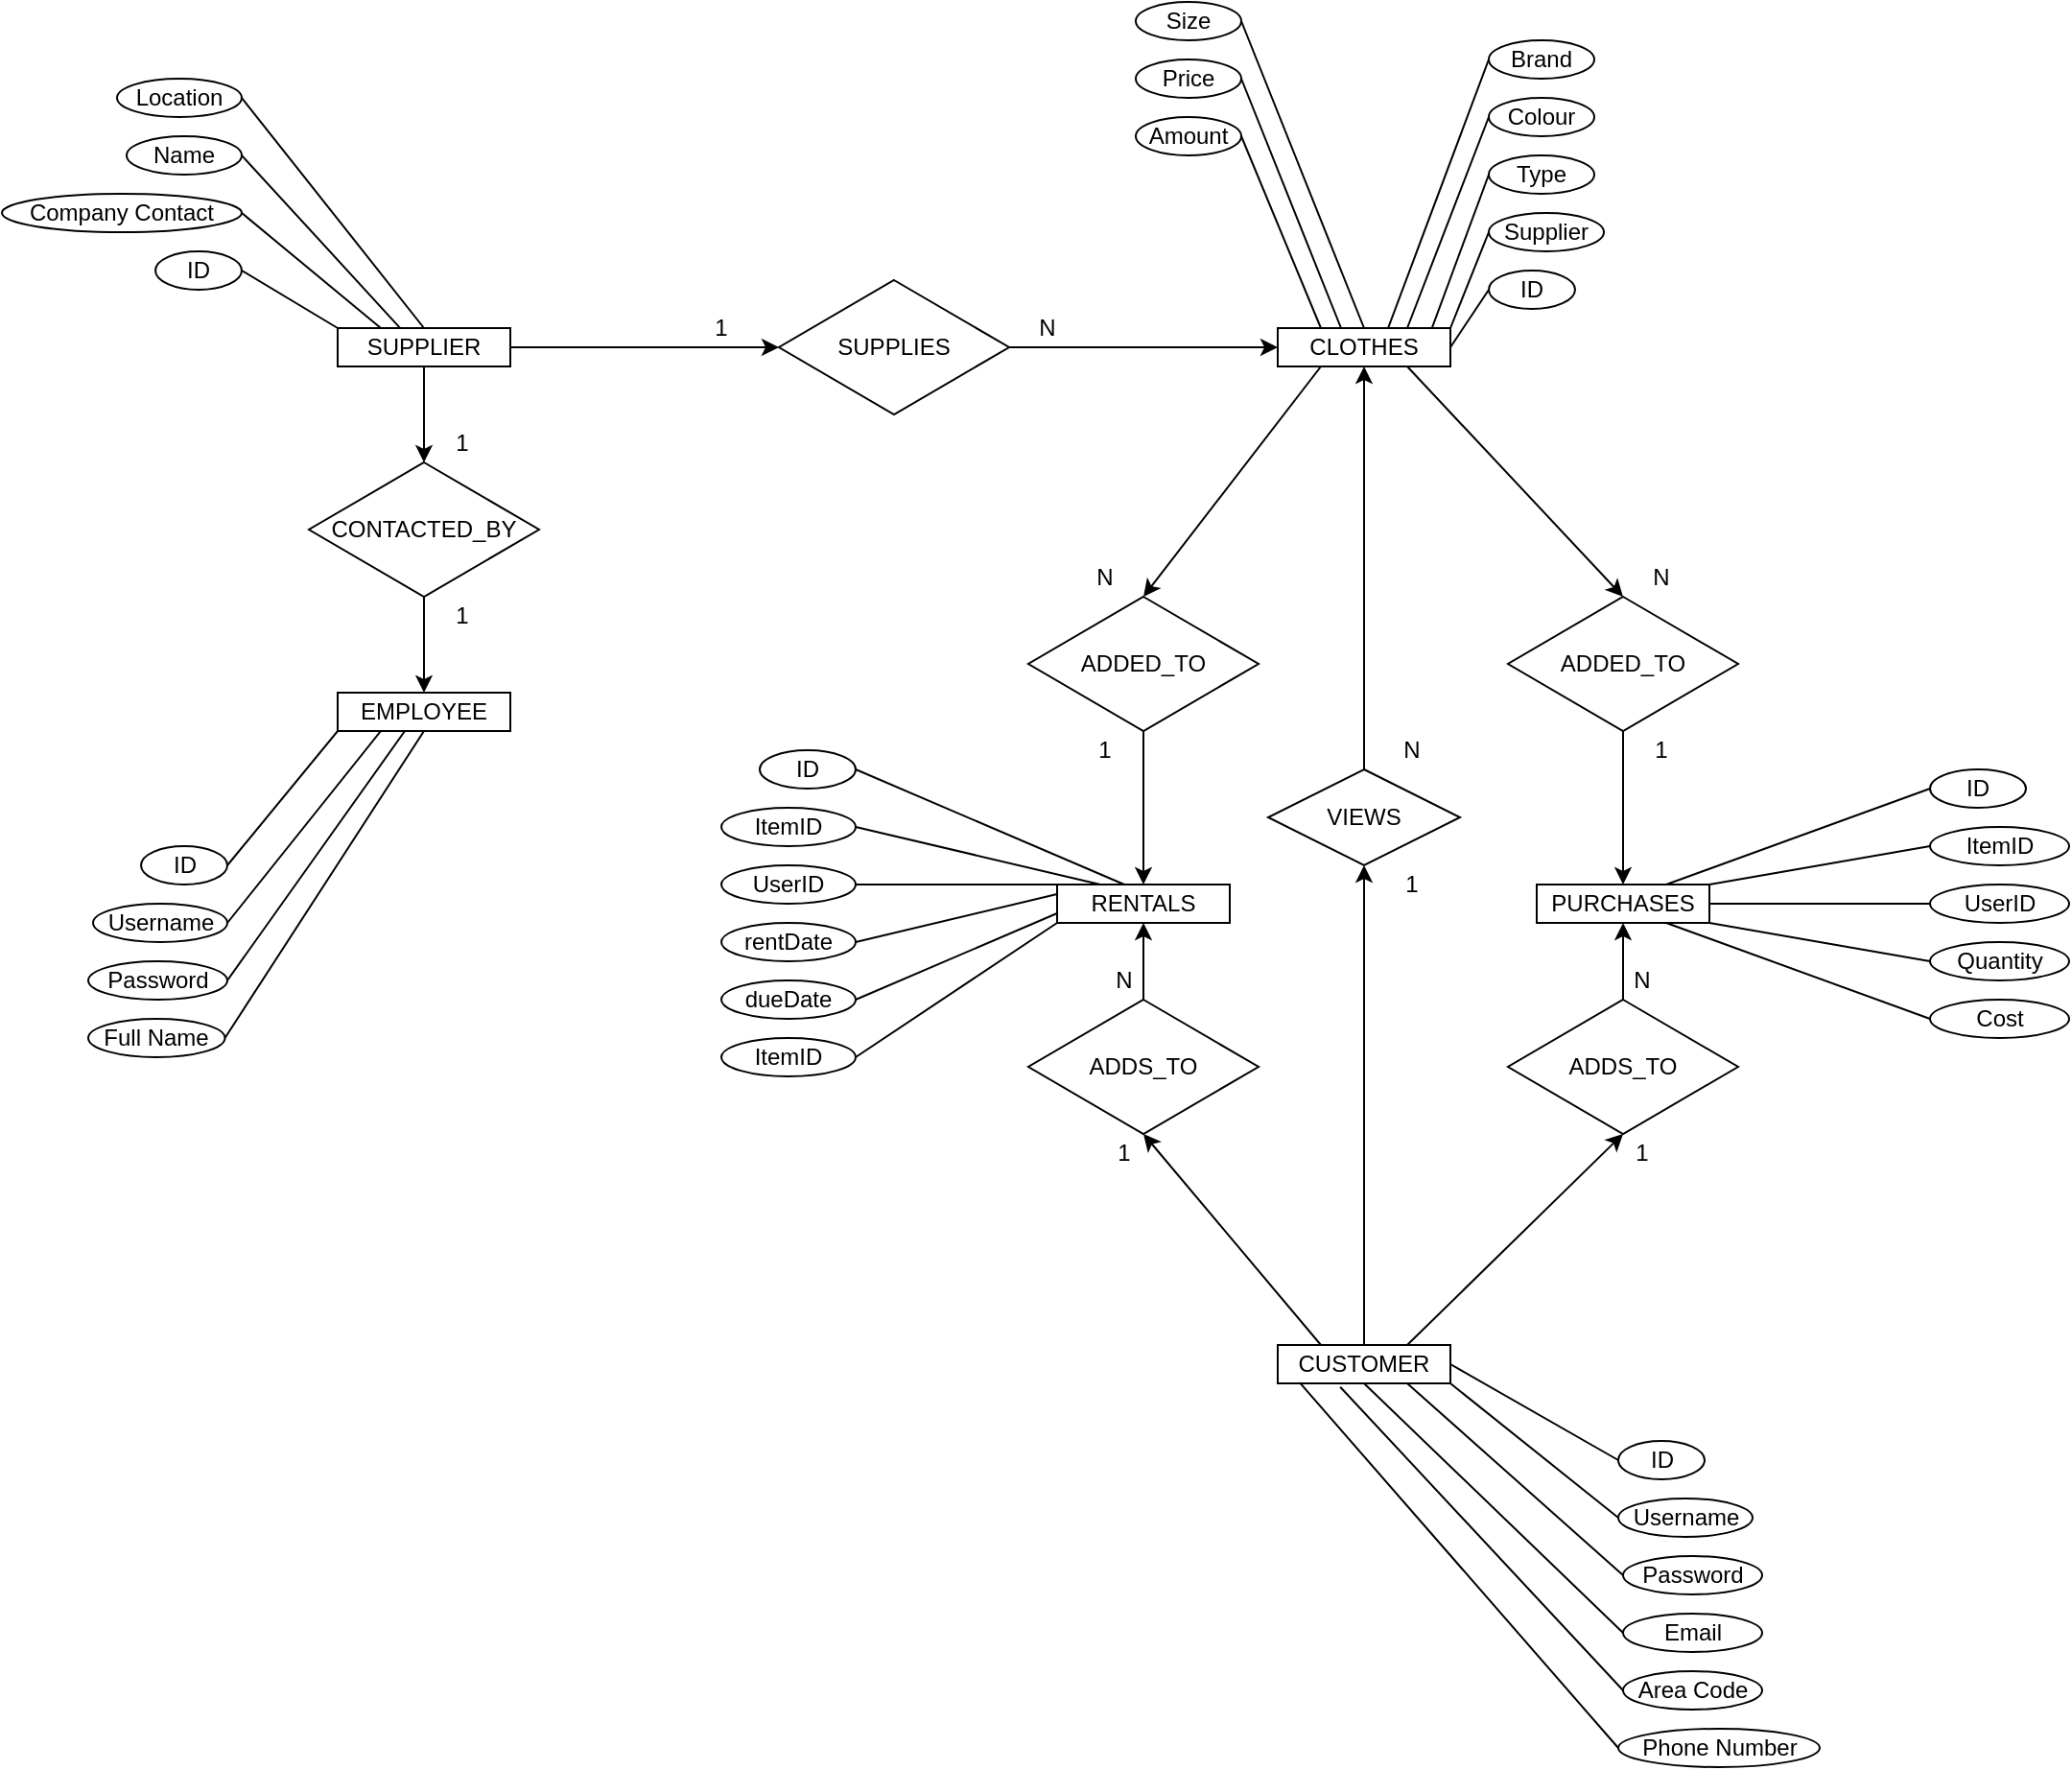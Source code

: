 <mxfile version="14.4.3" type="device"><diagram id="-iYd_mh0M1YZAxOvUS-S" name="Page-1"><mxGraphModel dx="2877" dy="2181" grid="1" gridSize="10" guides="1" tooltips="1" connect="1" arrows="1" fold="1" page="1" pageScale="1" pageWidth="827" pageHeight="1169" math="0" shadow="0"><root><mxCell id="0"/><mxCell id="1" parent="0"/><mxCell id="6qy9V_EAO_yQbu2aulHG-1" value="EMPLOYEE" style="rounded=0;whiteSpace=wrap;html=1;" parent="1" vertex="1"><mxGeometry x="-30" y="290" width="90" height="20" as="geometry"/></mxCell><mxCell id="PSQdTqkERITxAjp16UzW-3" style="edgeStyle=orthogonalEdgeStyle;rounded=0;orthogonalLoop=1;jettySize=auto;html=1;exitX=0.5;exitY=1;exitDx=0;exitDy=0;entryX=0.5;entryY=0;entryDx=0;entryDy=0;" edge="1" parent="1" source="6qy9V_EAO_yQbu2aulHG-2" target="6qy9V_EAO_yQbu2aulHG-8"><mxGeometry relative="1" as="geometry"/></mxCell><mxCell id="6qy9V_EAO_yQbu2aulHG-2" value="SUPPLIER" style="rounded=0;whiteSpace=wrap;html=1;" parent="1" vertex="1"><mxGeometry x="-30" y="100" width="90" height="20" as="geometry"/></mxCell><mxCell id="PSQdTqkERITxAjp16UzW-52" style="edgeStyle=orthogonalEdgeStyle;rounded=0;orthogonalLoop=1;jettySize=auto;html=1;exitX=0.5;exitY=0;exitDx=0;exitDy=0;entryX=0.5;entryY=1;entryDx=0;entryDy=0;" edge="1" parent="1" source="6qy9V_EAO_yQbu2aulHG-3" target="PSQdTqkERITxAjp16UzW-47"><mxGeometry relative="1" as="geometry"/></mxCell><mxCell id="6qy9V_EAO_yQbu2aulHG-3" value="CUSTOMER" style="rounded=0;whiteSpace=wrap;html=1;" parent="1" vertex="1"><mxGeometry x="460" y="630" width="90" height="20" as="geometry"/></mxCell><mxCell id="6qy9V_EAO_yQbu2aulHG-6" value="CLOTHES" style="rounded=0;whiteSpace=wrap;html=1;" parent="1" vertex="1"><mxGeometry x="460" y="100" width="90" height="20" as="geometry"/></mxCell><mxCell id="PSQdTqkERITxAjp16UzW-4" style="edgeStyle=orthogonalEdgeStyle;rounded=0;orthogonalLoop=1;jettySize=auto;html=1;exitX=0.5;exitY=1;exitDx=0;exitDy=0;entryX=0.5;entryY=0;entryDx=0;entryDy=0;" edge="1" parent="1" source="6qy9V_EAO_yQbu2aulHG-8" target="6qy9V_EAO_yQbu2aulHG-1"><mxGeometry relative="1" as="geometry"/></mxCell><mxCell id="6qy9V_EAO_yQbu2aulHG-8" value="CONTACTED_BY" style="rhombus;whiteSpace=wrap;html=1;" parent="1" vertex="1"><mxGeometry x="-45" y="170" width="120" height="70" as="geometry"/></mxCell><mxCell id="6qy9V_EAO_yQbu2aulHG-14" value="ID" style="ellipse;whiteSpace=wrap;html=1;" parent="1" vertex="1"><mxGeometry x="-132.5" y="370" width="45" height="20" as="geometry"/></mxCell><mxCell id="6qy9V_EAO_yQbu2aulHG-16" value="Username" style="ellipse;whiteSpace=wrap;html=1;" parent="1" vertex="1"><mxGeometry x="-157.5" y="400" width="70" height="20" as="geometry"/></mxCell><mxCell id="6qy9V_EAO_yQbu2aulHG-17" value="Password" style="ellipse;whiteSpace=wrap;html=1;" parent="1" vertex="1"><mxGeometry x="-160" y="430" width="72.5" height="20" as="geometry"/></mxCell><mxCell id="6qy9V_EAO_yQbu2aulHG-18" value="Full Name" style="ellipse;whiteSpace=wrap;html=1;" parent="1" vertex="1"><mxGeometry x="-160" y="460" width="71.25" height="20" as="geometry"/></mxCell><mxCell id="6qy9V_EAO_yQbu2aulHG-23" value="ID" style="ellipse;whiteSpace=wrap;html=1;" parent="1" vertex="1"><mxGeometry x="-125" y="60" width="45" height="20" as="geometry"/></mxCell><mxCell id="6qy9V_EAO_yQbu2aulHG-24" value="Company Contact" style="ellipse;whiteSpace=wrap;html=1;" parent="1" vertex="1"><mxGeometry x="-205" y="30" width="125" height="20" as="geometry"/></mxCell><mxCell id="6qy9V_EAO_yQbu2aulHG-25" value="Name" style="ellipse;whiteSpace=wrap;html=1;" parent="1" vertex="1"><mxGeometry x="-140" width="60" height="20" as="geometry"/></mxCell><mxCell id="6qy9V_EAO_yQbu2aulHG-26" value="Location" style="ellipse;whiteSpace=wrap;html=1;" parent="1" vertex="1"><mxGeometry x="-145" y="-30" width="65" height="20" as="geometry"/></mxCell><mxCell id="6qy9V_EAO_yQbu2aulHG-31" value="SUPPLIES" style="rhombus;whiteSpace=wrap;html=1;" parent="1" vertex="1"><mxGeometry x="200" y="75" width="120" height="70" as="geometry"/></mxCell><mxCell id="6qy9V_EAO_yQbu2aulHG-33" value="" style="endArrow=classic;html=1;entryX=0;entryY=0.5;entryDx=0;entryDy=0;exitX=1;exitY=0.5;exitDx=0;exitDy=0;" parent="1" source="6qy9V_EAO_yQbu2aulHG-2" target="6qy9V_EAO_yQbu2aulHG-31" edge="1"><mxGeometry width="50" height="50" relative="1" as="geometry"><mxPoint x="170" y="100" as="sourcePoint"/><mxPoint x="220" y="50" as="targetPoint"/></mxGeometry></mxCell><mxCell id="6qy9V_EAO_yQbu2aulHG-34" value="1" style="text;html=1;strokeColor=none;fillColor=none;align=center;verticalAlign=middle;whiteSpace=wrap;rounded=0;" parent="1" vertex="1"><mxGeometry x="150" y="90" width="40" height="20" as="geometry"/></mxCell><mxCell id="6qy9V_EAO_yQbu2aulHG-35" value="N" style="text;html=1;strokeColor=none;fillColor=none;align=center;verticalAlign=middle;whiteSpace=wrap;rounded=0;" parent="1" vertex="1"><mxGeometry x="320" y="90" width="40" height="20" as="geometry"/></mxCell><mxCell id="6qy9V_EAO_yQbu2aulHG-36" value="" style="endArrow=classic;html=1;entryX=0;entryY=0.5;entryDx=0;entryDy=0;exitX=1;exitY=0.5;exitDx=0;exitDy=0;entryPerimeter=0;" parent="1" source="6qy9V_EAO_yQbu2aulHG-31" target="6qy9V_EAO_yQbu2aulHG-6" edge="1"><mxGeometry width="50" height="50" relative="1" as="geometry"><mxPoint x="370" y="95" as="sourcePoint"/><mxPoint x="444" y="80" as="targetPoint"/></mxGeometry></mxCell><mxCell id="6qy9V_EAO_yQbu2aulHG-49" value="ADDED_TO" style="rhombus;whiteSpace=wrap;html=1;" parent="1" vertex="1"><mxGeometry x="580" y="240" width="120" height="70" as="geometry"/></mxCell><mxCell id="6qy9V_EAO_yQbu2aulHG-54" value="ID" style="ellipse;whiteSpace=wrap;html=1;" parent="1" vertex="1"><mxGeometry x="570" y="70" width="45" height="20" as="geometry"/></mxCell><mxCell id="6qy9V_EAO_yQbu2aulHG-55" value="Supplier" style="ellipse;whiteSpace=wrap;html=1;" parent="1" vertex="1"><mxGeometry x="570" y="40" width="60" height="20" as="geometry"/></mxCell><mxCell id="6qy9V_EAO_yQbu2aulHG-64" value="Type" style="ellipse;whiteSpace=wrap;html=1;" parent="1" vertex="1"><mxGeometry x="570" y="10" width="55" height="20" as="geometry"/></mxCell><mxCell id="6qy9V_EAO_yQbu2aulHG-65" value="Colour" style="ellipse;whiteSpace=wrap;html=1;" parent="1" vertex="1"><mxGeometry x="570" y="-20" width="55" height="20" as="geometry"/></mxCell><mxCell id="6qy9V_EAO_yQbu2aulHG-66" value="Brand" style="ellipse;whiteSpace=wrap;html=1;" parent="1" vertex="1"><mxGeometry x="570" y="-50" width="55" height="20" as="geometry"/></mxCell><mxCell id="6qy9V_EAO_yQbu2aulHG-67" value="Size" style="ellipse;whiteSpace=wrap;html=1;" parent="1" vertex="1"><mxGeometry x="386" y="-70" width="55" height="20" as="geometry"/></mxCell><mxCell id="6qy9V_EAO_yQbu2aulHG-68" value="Price" style="ellipse;whiteSpace=wrap;html=1;" parent="1" vertex="1"><mxGeometry x="386" y="-40" width="55" height="20" as="geometry"/></mxCell><mxCell id="6qy9V_EAO_yQbu2aulHG-69" value="Amount" style="ellipse;whiteSpace=wrap;html=1;" parent="1" vertex="1"><mxGeometry x="386" y="-10" width="55" height="20" as="geometry"/></mxCell><mxCell id="6qy9V_EAO_yQbu2aulHG-83" value="N" style="text;html=1;strokeColor=none;fillColor=none;align=center;verticalAlign=middle;whiteSpace=wrap;rounded=0;" parent="1" vertex="1"><mxGeometry x="640" y="220" width="40" height="20" as="geometry"/></mxCell><mxCell id="6qy9V_EAO_yQbu2aulHG-85" value="1" style="text;html=1;strokeColor=none;fillColor=none;align=center;verticalAlign=middle;whiteSpace=wrap;rounded=0;" parent="1" vertex="1"><mxGeometry x="640" y="310" width="40" height="20" as="geometry"/></mxCell><mxCell id="6qy9V_EAO_yQbu2aulHG-88" value="ID" style="ellipse;whiteSpace=wrap;html=1;" parent="1" vertex="1"><mxGeometry x="637.5" y="680" width="45" height="20" as="geometry"/></mxCell><mxCell id="6qy9V_EAO_yQbu2aulHG-90" value="Username" style="ellipse;whiteSpace=wrap;html=1;" parent="1" vertex="1"><mxGeometry x="637.5" y="710" width="70" height="20" as="geometry"/></mxCell><mxCell id="6qy9V_EAO_yQbu2aulHG-91" value="Password" style="ellipse;whiteSpace=wrap;html=1;" parent="1" vertex="1"><mxGeometry x="640" y="740" width="72.5" height="20" as="geometry"/></mxCell><mxCell id="6qy9V_EAO_yQbu2aulHG-92" value="Email" style="ellipse;whiteSpace=wrap;html=1;" parent="1" vertex="1"><mxGeometry x="640" y="770" width="72.5" height="20" as="geometry"/></mxCell><mxCell id="6qy9V_EAO_yQbu2aulHG-93" value="Area Code" style="ellipse;whiteSpace=wrap;html=1;" parent="1" vertex="1"><mxGeometry x="640" y="800" width="72.5" height="20" as="geometry"/></mxCell><mxCell id="6qy9V_EAO_yQbu2aulHG-94" value="Phone Number" style="ellipse;whiteSpace=wrap;html=1;" parent="1" vertex="1"><mxGeometry x="637.5" y="830" width="105" height="20" as="geometry"/></mxCell><mxCell id="6qy9V_EAO_yQbu2aulHG-102" value="" style="endArrow=none;html=1;entryX=0;entryY=0.5;entryDx=0;entryDy=0;exitX=1;exitY=0.5;exitDx=0;exitDy=0;" parent="1" source="6qy9V_EAO_yQbu2aulHG-3" target="6qy9V_EAO_yQbu2aulHG-88" edge="1"><mxGeometry width="50" height="50" relative="1" as="geometry"><mxPoint x="400" y="340" as="sourcePoint"/><mxPoint x="450" y="290" as="targetPoint"/></mxGeometry></mxCell><mxCell id="6qy9V_EAO_yQbu2aulHG-103" value="" style="endArrow=none;html=1;entryX=0;entryY=0.5;entryDx=0;entryDy=0;exitX=1;exitY=1;exitDx=0;exitDy=0;" parent="1" source="6qy9V_EAO_yQbu2aulHG-3" target="6qy9V_EAO_yQbu2aulHG-90" edge="1"><mxGeometry width="50" height="50" relative="1" as="geometry"><mxPoint x="537.5" y="300" as="sourcePoint"/><mxPoint x="635" y="240" as="targetPoint"/></mxGeometry></mxCell><mxCell id="6qy9V_EAO_yQbu2aulHG-105" value="" style="endArrow=none;html=1;entryX=0;entryY=0.5;entryDx=0;entryDy=0;exitX=0.75;exitY=1;exitDx=0;exitDy=0;" parent="1" source="6qy9V_EAO_yQbu2aulHG-3" target="6qy9V_EAO_yQbu2aulHG-91" edge="1"><mxGeometry width="50" height="50" relative="1" as="geometry"><mxPoint x="547.5" y="310" as="sourcePoint"/><mxPoint x="645" y="250" as="targetPoint"/></mxGeometry></mxCell><mxCell id="6qy9V_EAO_yQbu2aulHG-106" value="" style="endArrow=none;html=1;entryX=0;entryY=0.5;entryDx=0;entryDy=0;exitX=0.5;exitY=1;exitDx=0;exitDy=0;" parent="1" source="6qy9V_EAO_yQbu2aulHG-3" target="6qy9V_EAO_yQbu2aulHG-92" edge="1"><mxGeometry width="50" height="50" relative="1" as="geometry"><mxPoint x="550" y="870" as="sourcePoint"/><mxPoint x="655" y="260" as="targetPoint"/></mxGeometry></mxCell><mxCell id="6qy9V_EAO_yQbu2aulHG-107" value="" style="endArrow=none;html=1;entryX=0;entryY=0.5;entryDx=0;entryDy=0;exitX=0.362;exitY=1.093;exitDx=0;exitDy=0;exitPerimeter=0;" parent="1" source="6qy9V_EAO_yQbu2aulHG-3" target="6qy9V_EAO_yQbu2aulHG-93" edge="1"><mxGeometry width="50" height="50" relative="1" as="geometry"><mxPoint x="510" y="850" as="sourcePoint"/><mxPoint x="665" y="270" as="targetPoint"/></mxGeometry></mxCell><mxCell id="6qy9V_EAO_yQbu2aulHG-108" value="" style="endArrow=none;html=1;entryX=0;entryY=0.5;entryDx=0;entryDy=0;exitX=0.127;exitY=0.979;exitDx=0;exitDy=0;exitPerimeter=0;" parent="1" source="6qy9V_EAO_yQbu2aulHG-3" target="6qy9V_EAO_yQbu2aulHG-94" edge="1"><mxGeometry width="50" height="50" relative="1" as="geometry"><mxPoint x="577.5" y="340" as="sourcePoint"/><mxPoint x="675" y="280" as="targetPoint"/></mxGeometry></mxCell><mxCell id="6qy9V_EAO_yQbu2aulHG-109" value="" style="endArrow=none;html=1;exitX=1;exitY=0.5;exitDx=0;exitDy=0;entryX=0;entryY=1;entryDx=0;entryDy=0;" parent="1" source="6qy9V_EAO_yQbu2aulHG-14" target="6qy9V_EAO_yQbu2aulHG-1" edge="1"><mxGeometry width="50" height="50" relative="1" as="geometry"><mxPoint x="80" y="405" as="sourcePoint"/><mxPoint x="130" y="355" as="targetPoint"/></mxGeometry></mxCell><mxCell id="6qy9V_EAO_yQbu2aulHG-110" value="" style="endArrow=none;html=1;exitX=1;exitY=0.5;exitDx=0;exitDy=0;entryX=0.25;entryY=1;entryDx=0;entryDy=0;" parent="1" source="6qy9V_EAO_yQbu2aulHG-16" edge="1" target="6qy9V_EAO_yQbu2aulHG-1"><mxGeometry width="50" height="50" relative="1" as="geometry"><mxPoint x="65" y="390" as="sourcePoint"/><mxPoint x="90" y="340" as="targetPoint"/></mxGeometry></mxCell><mxCell id="6qy9V_EAO_yQbu2aulHG-111" value="" style="endArrow=none;html=1;exitX=1;exitY=0.5;exitDx=0;exitDy=0;entryX=0.389;entryY=1;entryDx=0;entryDy=0;entryPerimeter=0;" parent="1" source="6qy9V_EAO_yQbu2aulHG-17" target="6qy9V_EAO_yQbu2aulHG-1" edge="1"><mxGeometry width="50" height="50" relative="1" as="geometry"><mxPoint x="75" y="400" as="sourcePoint"/><mxPoint x="95" y="360" as="targetPoint"/></mxGeometry></mxCell><mxCell id="6qy9V_EAO_yQbu2aulHG-112" value="" style="endArrow=none;html=1;exitX=1;exitY=0.5;exitDx=0;exitDy=0;entryX=0.5;entryY=1;entryDx=0;entryDy=0;" parent="1" source="6qy9V_EAO_yQbu2aulHG-18" target="6qy9V_EAO_yQbu2aulHG-1" edge="1"><mxGeometry width="50" height="50" relative="1" as="geometry"><mxPoint x="85" y="410" as="sourcePoint"/><mxPoint x="105" y="370" as="targetPoint"/></mxGeometry></mxCell><mxCell id="6qy9V_EAO_yQbu2aulHG-113" value="" style="endArrow=none;html=1;exitX=1;exitY=0.5;exitDx=0;exitDy=0;entryX=0;entryY=0;entryDx=0;entryDy=0;" parent="1" source="6qy9V_EAO_yQbu2aulHG-23" target="6qy9V_EAO_yQbu2aulHG-2" edge="1"><mxGeometry width="50" height="50" relative="1" as="geometry"><mxPoint x="110" y="75" as="sourcePoint"/><mxPoint x="160" y="25" as="targetPoint"/></mxGeometry></mxCell><mxCell id="6qy9V_EAO_yQbu2aulHG-114" value="" style="endArrow=none;html=1;exitX=1;exitY=0.5;exitDx=0;exitDy=0;entryX=0.25;entryY=0;entryDx=0;entryDy=0;" parent="1" source="6qy9V_EAO_yQbu2aulHG-24" edge="1" target="6qy9V_EAO_yQbu2aulHG-2"><mxGeometry width="50" height="50" relative="1" as="geometry"><mxPoint x="75" y="40" as="sourcePoint"/><mxPoint x="93" y="100" as="targetPoint"/></mxGeometry></mxCell><mxCell id="6qy9V_EAO_yQbu2aulHG-115" value="" style="endArrow=none;html=1;exitX=1;exitY=0.5;exitDx=0;exitDy=0;entryX=0.365;entryY=0.014;entryDx=0;entryDy=0;entryPerimeter=0;" parent="1" source="6qy9V_EAO_yQbu2aulHG-25" target="6qy9V_EAO_yQbu2aulHG-2" edge="1"><mxGeometry width="50" height="50" relative="1" as="geometry"><mxPoint x="75" y="5" as="sourcePoint"/><mxPoint x="113" y="85" as="targetPoint"/></mxGeometry></mxCell><mxCell id="6qy9V_EAO_yQbu2aulHG-116" value="" style="endArrow=none;html=1;exitX=1;exitY=0.5;exitDx=0;exitDy=0;entryX=0.5;entryY=0;entryDx=0;entryDy=0;" parent="1" source="6qy9V_EAO_yQbu2aulHG-26" target="6qy9V_EAO_yQbu2aulHG-2" edge="1"><mxGeometry width="50" height="50" relative="1" as="geometry"><mxPoint x="82" y="-30" as="sourcePoint"/><mxPoint x="120" y="50" as="targetPoint"/></mxGeometry></mxCell><mxCell id="6qy9V_EAO_yQbu2aulHG-118" value="" style="endArrow=none;html=1;entryX=0;entryY=0.5;entryDx=0;entryDy=0;exitX=1;exitY=0.5;exitDx=0;exitDy=0;" parent="1" source="6qy9V_EAO_yQbu2aulHG-6" target="6qy9V_EAO_yQbu2aulHG-54" edge="1"><mxGeometry width="50" height="50" relative="1" as="geometry"><mxPoint x="490" y="90" as="sourcePoint"/><mxPoint x="540" y="40" as="targetPoint"/></mxGeometry></mxCell><mxCell id="6qy9V_EAO_yQbu2aulHG-120" value="" style="endArrow=none;html=1;entryX=0;entryY=0.5;entryDx=0;entryDy=0;" parent="1" target="6qy9V_EAO_yQbu2aulHG-55" edge="1"><mxGeometry width="50" height="50" relative="1" as="geometry"><mxPoint x="550" y="100" as="sourcePoint"/><mxPoint x="580" y="90" as="targetPoint"/></mxGeometry></mxCell><mxCell id="6qy9V_EAO_yQbu2aulHG-121" value="" style="endArrow=none;html=1;entryX=0;entryY=0.5;entryDx=0;entryDy=0;exitX=0.892;exitY=0.014;exitDx=0;exitDy=0;exitPerimeter=0;" parent="1" source="6qy9V_EAO_yQbu2aulHG-6" target="6qy9V_EAO_yQbu2aulHG-64" edge="1"><mxGeometry width="50" height="50" relative="1" as="geometry"><mxPoint x="570" y="130" as="sourcePoint"/><mxPoint x="590" y="100" as="targetPoint"/></mxGeometry></mxCell><mxCell id="6qy9V_EAO_yQbu2aulHG-122" value="" style="endArrow=none;html=1;entryX=0;entryY=0.5;entryDx=0;entryDy=0;exitX=0.75;exitY=0;exitDx=0;exitDy=0;" parent="1" source="6qy9V_EAO_yQbu2aulHG-6" target="6qy9V_EAO_yQbu2aulHG-65" edge="1"><mxGeometry width="50" height="50" relative="1" as="geometry"><mxPoint x="580" y="140" as="sourcePoint"/><mxPoint x="600" y="110" as="targetPoint"/></mxGeometry></mxCell><mxCell id="6qy9V_EAO_yQbu2aulHG-123" value="" style="endArrow=none;html=1;entryX=0;entryY=0.5;entryDx=0;entryDy=0;exitX=0.638;exitY=0.014;exitDx=0;exitDy=0;exitPerimeter=0;" parent="1" source="6qy9V_EAO_yQbu2aulHG-6" target="6qy9V_EAO_yQbu2aulHG-66" edge="1"><mxGeometry width="50" height="50" relative="1" as="geometry"><mxPoint x="590" y="150" as="sourcePoint"/><mxPoint x="610" y="120" as="targetPoint"/></mxGeometry></mxCell><mxCell id="6qy9V_EAO_yQbu2aulHG-124" value="" style="endArrow=none;html=1;entryX=1;entryY=0.5;entryDx=0;entryDy=0;exitX=0.5;exitY=0;exitDx=0;exitDy=0;" parent="1" source="6qy9V_EAO_yQbu2aulHG-6" target="6qy9V_EAO_yQbu2aulHG-67" edge="1"><mxGeometry width="50" height="50" relative="1" as="geometry"><mxPoint x="600" y="160" as="sourcePoint"/><mxPoint x="620" y="130" as="targetPoint"/></mxGeometry></mxCell><mxCell id="6qy9V_EAO_yQbu2aulHG-125" value="" style="endArrow=none;html=1;entryX=1;entryY=0.5;entryDx=0;entryDy=0;" parent="1" target="6qy9V_EAO_yQbu2aulHG-68" edge="1"><mxGeometry width="50" height="50" relative="1" as="geometry"><mxPoint x="493" y="100" as="sourcePoint"/><mxPoint x="630" y="140" as="targetPoint"/></mxGeometry></mxCell><mxCell id="6qy9V_EAO_yQbu2aulHG-126" value="" style="endArrow=none;html=1;entryX=1;entryY=0.5;entryDx=0;entryDy=0;exitX=0.25;exitY=0;exitDx=0;exitDy=0;" parent="1" source="6qy9V_EAO_yQbu2aulHG-6" target="6qy9V_EAO_yQbu2aulHG-69" edge="1"><mxGeometry width="50" height="50" relative="1" as="geometry"><mxPoint x="620" y="180" as="sourcePoint"/><mxPoint x="640" y="150" as="targetPoint"/></mxGeometry></mxCell><mxCell id="DE3hFDMISca8GQSMNldw-4" value="ADDED_TO" style="rhombus;whiteSpace=wrap;html=1;" parent="1" vertex="1"><mxGeometry x="330" y="240" width="120" height="70" as="geometry"/></mxCell><mxCell id="DE3hFDMISca8GQSMNldw-8" value="" style="endArrow=classic;html=1;entryX=0.5;entryY=0;entryDx=0;entryDy=0;exitX=0.75;exitY=1;exitDx=0;exitDy=0;" parent="1" source="6qy9V_EAO_yQbu2aulHG-6" target="6qy9V_EAO_yQbu2aulHG-49" edge="1"><mxGeometry width="50" height="50" relative="1" as="geometry"><mxPoint x="492.5" y="130" as="sourcePoint"/><mxPoint x="404" y="305" as="targetPoint"/></mxGeometry></mxCell><mxCell id="DE3hFDMISca8GQSMNldw-13" value="" style="endArrow=classic;html=1;entryX=0.5;entryY=0;entryDx=0;entryDy=0;exitX=0.25;exitY=1;exitDx=0;exitDy=0;" parent="1" source="6qy9V_EAO_yQbu2aulHG-6" target="DE3hFDMISca8GQSMNldw-4" edge="1"><mxGeometry width="50" height="50" relative="1" as="geometry"><mxPoint x="560" y="130" as="sourcePoint"/><mxPoint x="730" y="240" as="targetPoint"/></mxGeometry></mxCell><mxCell id="DE3hFDMISca8GQSMNldw-24" value="N" style="text;html=1;strokeColor=none;fillColor=none;align=center;verticalAlign=middle;whiteSpace=wrap;rounded=0;" parent="1" vertex="1"><mxGeometry x="350" y="220" width="40" height="20" as="geometry"/></mxCell><mxCell id="DE3hFDMISca8GQSMNldw-25" value="1" style="text;html=1;strokeColor=none;fillColor=none;align=center;verticalAlign=middle;whiteSpace=wrap;rounded=0;" parent="1" vertex="1"><mxGeometry x="350" y="310" width="40" height="20" as="geometry"/></mxCell><mxCell id="DE3hFDMISca8GQSMNldw-27" value="1" style="text;html=1;strokeColor=none;fillColor=none;align=center;verticalAlign=middle;whiteSpace=wrap;rounded=0;" parent="1" vertex="1"><mxGeometry x="15" y="240" width="40" height="20" as="geometry"/></mxCell><mxCell id="DE3hFDMISca8GQSMNldw-28" value="1" style="text;html=1;strokeColor=none;fillColor=none;align=center;verticalAlign=middle;whiteSpace=wrap;rounded=0;" parent="1" vertex="1"><mxGeometry x="15" y="150" width="40" height="20" as="geometry"/></mxCell><mxCell id="9-g5MTBR04GuRVNNGelQ-7" value="" style="endArrow=classic;html=1;exitX=0.5;exitY=1;exitDx=0;exitDy=0;" parent="1" source="DE3hFDMISca8GQSMNldw-4" edge="1"><mxGeometry width="50" height="50" relative="1" as="geometry"><mxPoint x="560" y="130" as="sourcePoint"/><mxPoint x="390" y="390" as="targetPoint"/></mxGeometry></mxCell><mxCell id="PSQdTqkERITxAjp16UzW-5" value="" style="endArrow=classic;html=1;exitX=0.5;exitY=1;exitDx=0;exitDy=0;" edge="1" parent="1"><mxGeometry width="50" height="50" relative="1" as="geometry"><mxPoint x="640" y="310" as="sourcePoint"/><mxPoint x="640" y="390" as="targetPoint"/></mxGeometry></mxCell><mxCell id="PSQdTqkERITxAjp16UzW-7" value="RENTALS" style="rounded=0;whiteSpace=wrap;html=1;" vertex="1" parent="1"><mxGeometry x="345" y="390" width="90" height="20" as="geometry"/></mxCell><mxCell id="PSQdTqkERITxAjp16UzW-8" value="PURCHASES" style="rounded=0;whiteSpace=wrap;html=1;" vertex="1" parent="1"><mxGeometry x="595" y="390" width="90" height="20" as="geometry"/></mxCell><mxCell id="PSQdTqkERITxAjp16UzW-9" value="ID" style="ellipse;whiteSpace=wrap;html=1;" vertex="1" parent="1"><mxGeometry x="800" y="330" width="50" height="20" as="geometry"/></mxCell><mxCell id="PSQdTqkERITxAjp16UzW-10" value="ItemID" style="ellipse;whiteSpace=wrap;html=1;" vertex="1" parent="1"><mxGeometry x="800" y="360" width="72.5" height="20" as="geometry"/></mxCell><mxCell id="PSQdTqkERITxAjp16UzW-11" value="UserID" style="ellipse;whiteSpace=wrap;html=1;" vertex="1" parent="1"><mxGeometry x="800" y="390" width="72.5" height="20" as="geometry"/></mxCell><mxCell id="PSQdTqkERITxAjp16UzW-12" value="Quantity" style="ellipse;whiteSpace=wrap;html=1;" vertex="1" parent="1"><mxGeometry x="800" y="420" width="72.5" height="20" as="geometry"/></mxCell><mxCell id="PSQdTqkERITxAjp16UzW-13" value="Cost" style="ellipse;whiteSpace=wrap;html=1;" vertex="1" parent="1"><mxGeometry x="800" y="450" width="72.5" height="20" as="geometry"/></mxCell><mxCell id="PSQdTqkERITxAjp16UzW-14" value="" style="endArrow=none;html=1;exitX=0.75;exitY=0;exitDx=0;exitDy=0;entryX=0;entryY=0.5;entryDx=0;entryDy=0;" edge="1" parent="1" source="PSQdTqkERITxAjp16UzW-8" target="PSQdTqkERITxAjp16UzW-9"><mxGeometry width="50" height="50" relative="1" as="geometry"><mxPoint x="700" y="340" as="sourcePoint"/><mxPoint x="780" y="370" as="targetPoint"/></mxGeometry></mxCell><mxCell id="PSQdTqkERITxAjp16UzW-15" value="" style="endArrow=none;html=1;exitX=1;exitY=0;exitDx=0;exitDy=0;entryX=0;entryY=0.5;entryDx=0;entryDy=0;" edge="1" parent="1" source="PSQdTqkERITxAjp16UzW-8" target="PSQdTqkERITxAjp16UzW-10"><mxGeometry width="50" height="50" relative="1" as="geometry"><mxPoint x="672.5" y="400" as="sourcePoint"/><mxPoint x="810" y="350" as="targetPoint"/></mxGeometry></mxCell><mxCell id="PSQdTqkERITxAjp16UzW-16" value="" style="endArrow=none;html=1;exitX=1;exitY=0.5;exitDx=0;exitDy=0;entryX=0;entryY=0.5;entryDx=0;entryDy=0;" edge="1" parent="1" source="PSQdTqkERITxAjp16UzW-8" target="PSQdTqkERITxAjp16UzW-11"><mxGeometry width="50" height="50" relative="1" as="geometry"><mxPoint x="682.5" y="410" as="sourcePoint"/><mxPoint x="820" y="360" as="targetPoint"/></mxGeometry></mxCell><mxCell id="PSQdTqkERITxAjp16UzW-17" value="" style="endArrow=none;html=1;exitX=1;exitY=1;exitDx=0;exitDy=0;entryX=0;entryY=0.5;entryDx=0;entryDy=0;" edge="1" parent="1" source="PSQdTqkERITxAjp16UzW-8" target="PSQdTqkERITxAjp16UzW-12"><mxGeometry width="50" height="50" relative="1" as="geometry"><mxPoint x="692.5" y="420" as="sourcePoint"/><mxPoint x="830" y="370" as="targetPoint"/></mxGeometry></mxCell><mxCell id="PSQdTqkERITxAjp16UzW-18" value="" style="endArrow=none;html=1;exitX=0.75;exitY=1;exitDx=0;exitDy=0;entryX=0;entryY=0.5;entryDx=0;entryDy=0;" edge="1" parent="1" source="PSQdTqkERITxAjp16UzW-8" target="PSQdTqkERITxAjp16UzW-13"><mxGeometry width="50" height="50" relative="1" as="geometry"><mxPoint x="702.5" y="430" as="sourcePoint"/><mxPoint x="840" y="380" as="targetPoint"/></mxGeometry></mxCell><mxCell id="PSQdTqkERITxAjp16UzW-25" style="edgeStyle=orthogonalEdgeStyle;rounded=0;orthogonalLoop=1;jettySize=auto;html=1;exitX=0.5;exitY=0;exitDx=0;exitDy=0;entryX=0.5;entryY=1;entryDx=0;entryDy=0;" edge="1" parent="1" source="PSQdTqkERITxAjp16UzW-19" target="PSQdTqkERITxAjp16UzW-7"><mxGeometry relative="1" as="geometry"/></mxCell><mxCell id="PSQdTqkERITxAjp16UzW-19" value="ADDS_TO" style="rhombus;whiteSpace=wrap;html=1;" vertex="1" parent="1"><mxGeometry x="330" y="450" width="120" height="70" as="geometry"/></mxCell><mxCell id="PSQdTqkERITxAjp16UzW-24" style="edgeStyle=orthogonalEdgeStyle;rounded=0;orthogonalLoop=1;jettySize=auto;html=1;exitX=0.5;exitY=0;exitDx=0;exitDy=0;entryX=0.5;entryY=1;entryDx=0;entryDy=0;" edge="1" parent="1" source="PSQdTqkERITxAjp16UzW-21" target="PSQdTqkERITxAjp16UzW-8"><mxGeometry relative="1" as="geometry"/></mxCell><mxCell id="PSQdTqkERITxAjp16UzW-21" value="ADDS_TO" style="rhombus;whiteSpace=wrap;html=1;" vertex="1" parent="1"><mxGeometry x="580" y="450" width="120" height="70" as="geometry"/></mxCell><mxCell id="PSQdTqkERITxAjp16UzW-28" value="" style="endArrow=classic;html=1;exitX=0.75;exitY=0;exitDx=0;exitDy=0;entryX=0.5;entryY=1;entryDx=0;entryDy=0;" edge="1" parent="1" source="6qy9V_EAO_yQbu2aulHG-3" target="PSQdTqkERITxAjp16UzW-21"><mxGeometry width="50" height="50" relative="1" as="geometry"><mxPoint x="470" y="510" as="sourcePoint"/><mxPoint x="520" y="460" as="targetPoint"/></mxGeometry></mxCell><mxCell id="PSQdTqkERITxAjp16UzW-29" value="" style="endArrow=classic;html=1;exitX=0.25;exitY=0;exitDx=0;exitDy=0;entryX=0.5;entryY=1;entryDx=0;entryDy=0;" edge="1" parent="1" source="6qy9V_EAO_yQbu2aulHG-3" target="PSQdTqkERITxAjp16UzW-19"><mxGeometry width="50" height="50" relative="1" as="geometry"><mxPoint x="537.5" y="640" as="sourcePoint"/><mxPoint x="650" y="530" as="targetPoint"/></mxGeometry></mxCell><mxCell id="PSQdTqkERITxAjp16UzW-30" value="1" style="text;html=1;strokeColor=none;fillColor=none;align=center;verticalAlign=middle;whiteSpace=wrap;rounded=0;" vertex="1" parent="1"><mxGeometry x="360" y="520" width="40" height="20" as="geometry"/></mxCell><mxCell id="PSQdTqkERITxAjp16UzW-31" value="1" style="text;html=1;strokeColor=none;fillColor=none;align=center;verticalAlign=middle;whiteSpace=wrap;rounded=0;" vertex="1" parent="1"><mxGeometry x="630" y="520" width="40" height="20" as="geometry"/></mxCell><mxCell id="PSQdTqkERITxAjp16UzW-32" value="N" style="text;html=1;strokeColor=none;fillColor=none;align=center;verticalAlign=middle;whiteSpace=wrap;rounded=0;" vertex="1" parent="1"><mxGeometry x="630" y="430" width="40" height="20" as="geometry"/></mxCell><mxCell id="PSQdTqkERITxAjp16UzW-33" value="N" style="text;html=1;strokeColor=none;fillColor=none;align=center;verticalAlign=middle;whiteSpace=wrap;rounded=0;" vertex="1" parent="1"><mxGeometry x="360" y="430" width="40" height="20" as="geometry"/></mxCell><mxCell id="PSQdTqkERITxAjp16UzW-34" value="ID" style="ellipse;whiteSpace=wrap;html=1;" vertex="1" parent="1"><mxGeometry x="190" y="320" width="50" height="20" as="geometry"/></mxCell><mxCell id="PSQdTqkERITxAjp16UzW-35" value="ItemID" style="ellipse;whiteSpace=wrap;html=1;" vertex="1" parent="1"><mxGeometry x="170" y="350" width="70" height="20" as="geometry"/></mxCell><mxCell id="PSQdTqkERITxAjp16UzW-36" value="UserID" style="ellipse;whiteSpace=wrap;html=1;" vertex="1" parent="1"><mxGeometry x="170" y="380" width="70" height="20" as="geometry"/></mxCell><mxCell id="PSQdTqkERITxAjp16UzW-37" value="rentDate" style="ellipse;whiteSpace=wrap;html=1;" vertex="1" parent="1"><mxGeometry x="170" y="410" width="70" height="20" as="geometry"/></mxCell><mxCell id="PSQdTqkERITxAjp16UzW-38" value="dueDate" style="ellipse;whiteSpace=wrap;html=1;" vertex="1" parent="1"><mxGeometry x="170" y="440" width="70" height="20" as="geometry"/></mxCell><mxCell id="PSQdTqkERITxAjp16UzW-39" value="ItemID" style="ellipse;whiteSpace=wrap;html=1;" vertex="1" parent="1"><mxGeometry x="170" y="470" width="70" height="20" as="geometry"/></mxCell><mxCell id="PSQdTqkERITxAjp16UzW-40" value="" style="endArrow=none;html=1;exitX=1;exitY=0.5;exitDx=0;exitDy=0;entryX=0.389;entryY=0;entryDx=0;entryDy=0;entryPerimeter=0;" edge="1" parent="1" source="PSQdTqkERITxAjp16UzW-34" target="PSQdTqkERITxAjp16UzW-7"><mxGeometry width="50" height="50" relative="1" as="geometry"><mxPoint x="672.5" y="400" as="sourcePoint"/><mxPoint x="350" y="360" as="targetPoint"/></mxGeometry></mxCell><mxCell id="PSQdTqkERITxAjp16UzW-41" value="" style="endArrow=none;html=1;exitX=1;exitY=0.5;exitDx=0;exitDy=0;entryX=0.25;entryY=0;entryDx=0;entryDy=0;" edge="1" parent="1" source="PSQdTqkERITxAjp16UzW-35" target="PSQdTqkERITxAjp16UzW-7"><mxGeometry width="50" height="50" relative="1" as="geometry"><mxPoint x="250.0" y="340" as="sourcePoint"/><mxPoint x="310" y="380" as="targetPoint"/></mxGeometry></mxCell><mxCell id="PSQdTqkERITxAjp16UzW-42" value="" style="endArrow=none;html=1;exitX=1;exitY=0.5;exitDx=0;exitDy=0;" edge="1" parent="1" source="PSQdTqkERITxAjp16UzW-36"><mxGeometry width="50" height="50" relative="1" as="geometry"><mxPoint x="250.0" y="370" as="sourcePoint"/><mxPoint x="350" y="390" as="targetPoint"/></mxGeometry></mxCell><mxCell id="PSQdTqkERITxAjp16UzW-44" value="" style="endArrow=none;html=1;exitX=1;exitY=0.5;exitDx=0;exitDy=0;entryX=0;entryY=0.25;entryDx=0;entryDy=0;" edge="1" parent="1" source="PSQdTqkERITxAjp16UzW-37" target="PSQdTqkERITxAjp16UzW-7"><mxGeometry width="50" height="50" relative="1" as="geometry"><mxPoint x="250.0" y="400" as="sourcePoint"/><mxPoint x="360.0" y="400" as="targetPoint"/></mxGeometry></mxCell><mxCell id="PSQdTqkERITxAjp16UzW-45" value="" style="endArrow=none;html=1;exitX=1;exitY=0.5;exitDx=0;exitDy=0;entryX=0;entryY=0.75;entryDx=0;entryDy=0;" edge="1" parent="1" source="PSQdTqkERITxAjp16UzW-38" target="PSQdTqkERITxAjp16UzW-7"><mxGeometry width="50" height="50" relative="1" as="geometry"><mxPoint x="260.0" y="410" as="sourcePoint"/><mxPoint x="370.0" y="410" as="targetPoint"/></mxGeometry></mxCell><mxCell id="PSQdTqkERITxAjp16UzW-46" value="" style="endArrow=none;html=1;exitX=1;exitY=0.5;exitDx=0;exitDy=0;entryX=0;entryY=1;entryDx=0;entryDy=0;" edge="1" parent="1" source="PSQdTqkERITxAjp16UzW-39" target="PSQdTqkERITxAjp16UzW-7"><mxGeometry width="50" height="50" relative="1" as="geometry"><mxPoint x="270.0" y="420" as="sourcePoint"/><mxPoint x="380.0" y="420" as="targetPoint"/></mxGeometry></mxCell><mxCell id="PSQdTqkERITxAjp16UzW-53" style="edgeStyle=orthogonalEdgeStyle;rounded=0;orthogonalLoop=1;jettySize=auto;html=1;exitX=0.5;exitY=0;exitDx=0;exitDy=0;entryX=0.5;entryY=1;entryDx=0;entryDy=0;" edge="1" parent="1" source="PSQdTqkERITxAjp16UzW-47" target="6qy9V_EAO_yQbu2aulHG-6"><mxGeometry relative="1" as="geometry"/></mxCell><mxCell id="PSQdTqkERITxAjp16UzW-47" value="VIEWS" style="rhombus;whiteSpace=wrap;html=1;" vertex="1" parent="1"><mxGeometry x="455" y="330" width="100" height="50" as="geometry"/></mxCell><mxCell id="PSQdTqkERITxAjp16UzW-54" value="1" style="text;html=1;strokeColor=none;fillColor=none;align=center;verticalAlign=middle;whiteSpace=wrap;rounded=0;" vertex="1" parent="1"><mxGeometry x="510" y="380" width="40" height="20" as="geometry"/></mxCell><mxCell id="PSQdTqkERITxAjp16UzW-55" value="N" style="text;html=1;strokeColor=none;fillColor=none;align=center;verticalAlign=middle;whiteSpace=wrap;rounded=0;" vertex="1" parent="1"><mxGeometry x="510" y="310" width="40" height="20" as="geometry"/></mxCell></root></mxGraphModel></diagram></mxfile>